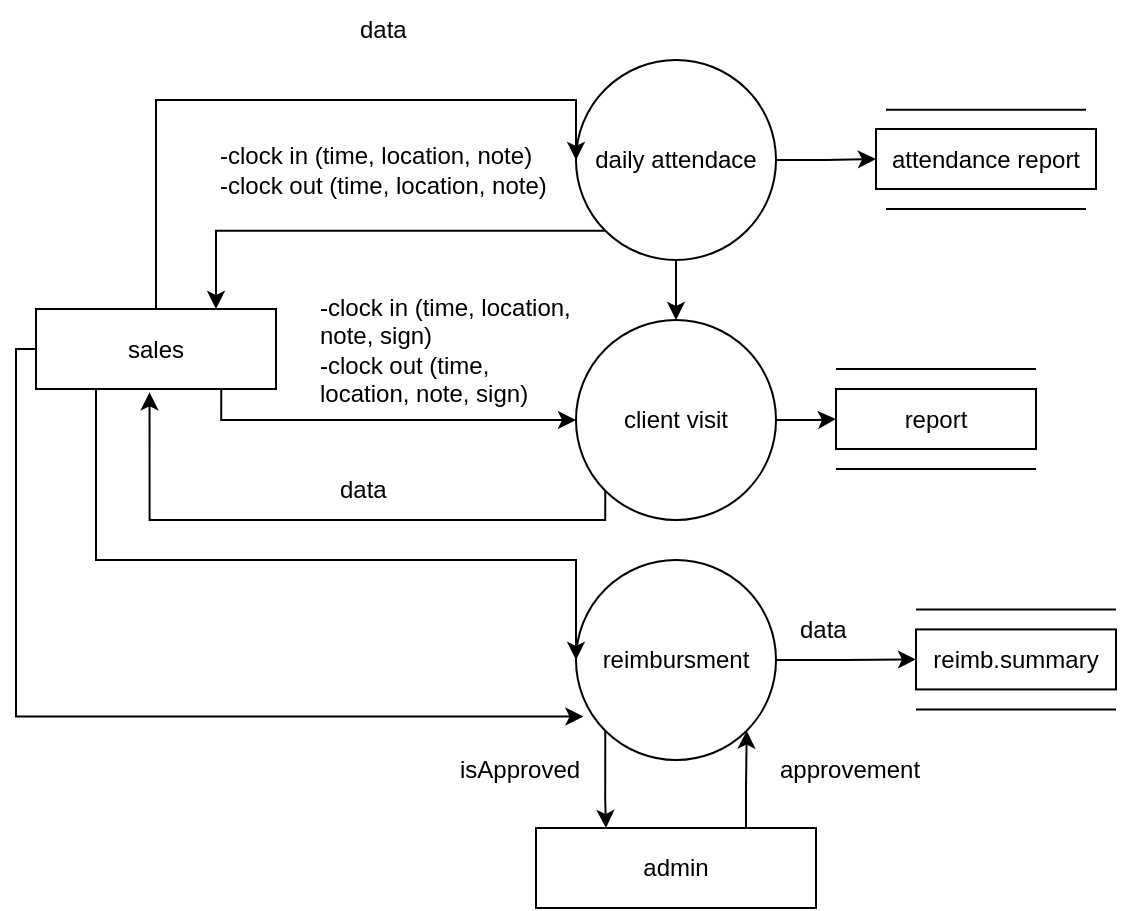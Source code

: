 <mxfile version="22.0.5" type="github">
  <diagram name="Page-1" id="kC4iVRGY36I7MeXufBOy">
    <mxGraphModel dx="880" dy="516" grid="1" gridSize="10" guides="1" tooltips="1" connect="1" arrows="1" fold="1" page="1" pageScale="1" pageWidth="850" pageHeight="1100" math="0" shadow="0">
      <root>
        <mxCell id="0" />
        <mxCell id="1" parent="0" />
        <mxCell id="b65I5vJxVUFin6rgQyXT-40" style="edgeStyle=orthogonalEdgeStyle;rounded=0;orthogonalLoop=1;jettySize=auto;html=1;exitX=1;exitY=0.5;exitDx=0;exitDy=0;entryX=0;entryY=0.5;entryDx=0;entryDy=0;" edge="1" parent="1" source="b65I5vJxVUFin6rgQyXT-8" target="b65I5vJxVUFin6rgQyXT-28">
          <mxGeometry relative="1" as="geometry" />
        </mxCell>
        <mxCell id="b65I5vJxVUFin6rgQyXT-41" style="edgeStyle=orthogonalEdgeStyle;rounded=0;orthogonalLoop=1;jettySize=auto;html=1;exitX=0.5;exitY=1;exitDx=0;exitDy=0;entryX=0.5;entryY=0;entryDx=0;entryDy=0;" edge="1" parent="1" source="b65I5vJxVUFin6rgQyXT-8" target="b65I5vJxVUFin6rgQyXT-10">
          <mxGeometry relative="1" as="geometry" />
        </mxCell>
        <mxCell id="b65I5vJxVUFin6rgQyXT-46" style="edgeStyle=orthogonalEdgeStyle;rounded=0;orthogonalLoop=1;jettySize=auto;html=1;exitX=0;exitY=1;exitDx=0;exitDy=0;entryX=0.75;entryY=0;entryDx=0;entryDy=0;" edge="1" parent="1" source="b65I5vJxVUFin6rgQyXT-8" target="b65I5vJxVUFin6rgQyXT-12">
          <mxGeometry relative="1" as="geometry">
            <Array as="points">
              <mxPoint x="180" y="445" />
            </Array>
          </mxGeometry>
        </mxCell>
        <mxCell id="b65I5vJxVUFin6rgQyXT-8" value="daily attendace" style="ellipse;whiteSpace=wrap;html=1;aspect=fixed;" vertex="1" parent="1">
          <mxGeometry x="360" y="360" width="100" height="100" as="geometry" />
        </mxCell>
        <mxCell id="b65I5vJxVUFin6rgQyXT-63" style="edgeStyle=orthogonalEdgeStyle;rounded=0;orthogonalLoop=1;jettySize=auto;html=1;exitX=0;exitY=1;exitDx=0;exitDy=0;entryX=0.25;entryY=0;entryDx=0;entryDy=0;" edge="1" parent="1" source="b65I5vJxVUFin6rgQyXT-9" target="b65I5vJxVUFin6rgQyXT-13">
          <mxGeometry relative="1" as="geometry" />
        </mxCell>
        <mxCell id="b65I5vJxVUFin6rgQyXT-68" style="edgeStyle=orthogonalEdgeStyle;rounded=0;orthogonalLoop=1;jettySize=auto;html=1;exitX=1;exitY=0.5;exitDx=0;exitDy=0;entryX=0;entryY=0.5;entryDx=0;entryDy=0;" edge="1" parent="1" source="b65I5vJxVUFin6rgQyXT-9" target="b65I5vJxVUFin6rgQyXT-18">
          <mxGeometry relative="1" as="geometry" />
        </mxCell>
        <mxCell id="b65I5vJxVUFin6rgQyXT-9" value="reimbursment" style="ellipse;whiteSpace=wrap;html=1;aspect=fixed;" vertex="1" parent="1">
          <mxGeometry x="360" y="610" width="100" height="100" as="geometry" />
        </mxCell>
        <mxCell id="b65I5vJxVUFin6rgQyXT-45" style="edgeStyle=orthogonalEdgeStyle;rounded=0;orthogonalLoop=1;jettySize=auto;html=1;exitX=1;exitY=0.5;exitDx=0;exitDy=0;" edge="1" parent="1" source="b65I5vJxVUFin6rgQyXT-10" target="b65I5vJxVUFin6rgQyXT-25">
          <mxGeometry relative="1" as="geometry" />
        </mxCell>
        <mxCell id="b65I5vJxVUFin6rgQyXT-48" style="edgeStyle=orthogonalEdgeStyle;rounded=0;orthogonalLoop=1;jettySize=auto;html=1;exitX=0;exitY=1;exitDx=0;exitDy=0;entryX=0.473;entryY=1.041;entryDx=0;entryDy=0;entryPerimeter=0;" edge="1" parent="1" source="b65I5vJxVUFin6rgQyXT-10" target="b65I5vJxVUFin6rgQyXT-12">
          <mxGeometry relative="1" as="geometry">
            <Array as="points">
              <mxPoint x="375" y="590" />
              <mxPoint x="147" y="590" />
            </Array>
          </mxGeometry>
        </mxCell>
        <mxCell id="b65I5vJxVUFin6rgQyXT-10" value="client visit" style="ellipse;whiteSpace=wrap;html=1;aspect=fixed;" vertex="1" parent="1">
          <mxGeometry x="360" y="490" width="100" height="100" as="geometry" />
        </mxCell>
        <mxCell id="b65I5vJxVUFin6rgQyXT-32" style="edgeStyle=orthogonalEdgeStyle;rounded=0;orthogonalLoop=1;jettySize=auto;html=1;exitX=0.5;exitY=0;exitDx=0;exitDy=0;entryX=0;entryY=0.5;entryDx=0;entryDy=0;" edge="1" parent="1" source="b65I5vJxVUFin6rgQyXT-12" target="b65I5vJxVUFin6rgQyXT-8">
          <mxGeometry relative="1" as="geometry">
            <Array as="points">
              <mxPoint x="150" y="380" />
              <mxPoint x="360" y="380" />
            </Array>
          </mxGeometry>
        </mxCell>
        <mxCell id="b65I5vJxVUFin6rgQyXT-79" style="edgeStyle=orthogonalEdgeStyle;rounded=0;orthogonalLoop=1;jettySize=auto;html=1;exitX=0.25;exitY=1;exitDx=0;exitDy=0;entryX=0;entryY=0.5;entryDx=0;entryDy=0;" edge="1" parent="1" source="b65I5vJxVUFin6rgQyXT-12" target="b65I5vJxVUFin6rgQyXT-9">
          <mxGeometry relative="1" as="geometry">
            <Array as="points">
              <mxPoint x="120" y="610" />
              <mxPoint x="360" y="610" />
            </Array>
          </mxGeometry>
        </mxCell>
        <mxCell id="b65I5vJxVUFin6rgQyXT-12" value="sales" style="rounded=0;whiteSpace=wrap;html=1;" vertex="1" parent="1">
          <mxGeometry x="90" y="484.5" width="120" height="40" as="geometry" />
        </mxCell>
        <mxCell id="b65I5vJxVUFin6rgQyXT-67" style="edgeStyle=orthogonalEdgeStyle;rounded=0;orthogonalLoop=1;jettySize=auto;html=1;exitX=0.75;exitY=0;exitDx=0;exitDy=0;entryX=1;entryY=1;entryDx=0;entryDy=0;" edge="1" parent="1" source="b65I5vJxVUFin6rgQyXT-13" target="b65I5vJxVUFin6rgQyXT-9">
          <mxGeometry relative="1" as="geometry" />
        </mxCell>
        <mxCell id="b65I5vJxVUFin6rgQyXT-13" value="admin" style="rounded=0;whiteSpace=wrap;html=1;" vertex="1" parent="1">
          <mxGeometry x="340" y="744" width="140" height="40" as="geometry" />
        </mxCell>
        <mxCell id="b65I5vJxVUFin6rgQyXT-17" style="edgeStyle=orthogonalEdgeStyle;rounded=0;orthogonalLoop=1;jettySize=auto;html=1;exitX=0.5;exitY=1;exitDx=0;exitDy=0;" edge="1" parent="1">
          <mxGeometry relative="1" as="geometry">
            <mxPoint x="580" y="674.71" as="sourcePoint" />
            <mxPoint x="580" y="674.71" as="targetPoint" />
          </mxGeometry>
        </mxCell>
        <mxCell id="b65I5vJxVUFin6rgQyXT-18" value="reimb.summary" style="rounded=0;whiteSpace=wrap;html=1;" vertex="1" parent="1">
          <mxGeometry x="530" y="644.71" width="100" height="30" as="geometry" />
        </mxCell>
        <mxCell id="b65I5vJxVUFin6rgQyXT-21" value="" style="endArrow=none;html=1;rounded=0;" edge="1" parent="1">
          <mxGeometry width="50" height="50" relative="1" as="geometry">
            <mxPoint x="530" y="634.71" as="sourcePoint" />
            <mxPoint x="630" y="634.71" as="targetPoint" />
          </mxGeometry>
        </mxCell>
        <mxCell id="b65I5vJxVUFin6rgQyXT-23" value="" style="endArrow=none;html=1;rounded=0;" edge="1" parent="1">
          <mxGeometry width="50" height="50" relative="1" as="geometry">
            <mxPoint x="530" y="684.71" as="sourcePoint" />
            <mxPoint x="630" y="684.71" as="targetPoint" />
          </mxGeometry>
        </mxCell>
        <mxCell id="b65I5vJxVUFin6rgQyXT-25" value="report" style="rounded=0;whiteSpace=wrap;html=1;" vertex="1" parent="1">
          <mxGeometry x="490" y="524.5" width="100" height="30" as="geometry" />
        </mxCell>
        <mxCell id="b65I5vJxVUFin6rgQyXT-26" value="" style="endArrow=none;html=1;rounded=0;" edge="1" parent="1">
          <mxGeometry width="50" height="50" relative="1" as="geometry">
            <mxPoint x="490" y="514.5" as="sourcePoint" />
            <mxPoint x="590" y="514.5" as="targetPoint" />
          </mxGeometry>
        </mxCell>
        <mxCell id="b65I5vJxVUFin6rgQyXT-27" value="" style="endArrow=none;html=1;rounded=0;" edge="1" parent="1">
          <mxGeometry width="50" height="50" relative="1" as="geometry">
            <mxPoint x="490" y="564.5" as="sourcePoint" />
            <mxPoint x="590" y="564.5" as="targetPoint" />
          </mxGeometry>
        </mxCell>
        <mxCell id="b65I5vJxVUFin6rgQyXT-28" value="attendance report" style="rounded=0;whiteSpace=wrap;html=1;align=center;" vertex="1" parent="1">
          <mxGeometry x="510" y="394.5" width="110" height="30" as="geometry" />
        </mxCell>
        <mxCell id="b65I5vJxVUFin6rgQyXT-29" value="" style="endArrow=none;html=1;rounded=0;align=center;" edge="1" parent="1">
          <mxGeometry width="50" height="50" relative="1" as="geometry">
            <mxPoint x="515" y="384.83" as="sourcePoint" />
            <mxPoint x="615" y="384.83" as="targetPoint" />
          </mxGeometry>
        </mxCell>
        <mxCell id="b65I5vJxVUFin6rgQyXT-30" value="" style="endArrow=none;html=1;rounded=0;align=center;" edge="1" parent="1">
          <mxGeometry width="50" height="50" relative="1" as="geometry">
            <mxPoint x="515" y="434.5" as="sourcePoint" />
            <mxPoint x="615" y="434.5" as="targetPoint" />
          </mxGeometry>
        </mxCell>
        <mxCell id="b65I5vJxVUFin6rgQyXT-35" value="-clock in (time, location, note)&lt;br&gt;-clock out (time, location, note)" style="text;html=1;strokeColor=none;fillColor=none;align=left;verticalAlign=middle;whiteSpace=wrap;rounded=0;" vertex="1" parent="1">
          <mxGeometry x="180" y="400" width="180" height="30" as="geometry" />
        </mxCell>
        <mxCell id="b65I5vJxVUFin6rgQyXT-43" style="edgeStyle=orthogonalEdgeStyle;rounded=0;orthogonalLoop=1;jettySize=auto;html=1;exitX=0.772;exitY=0.988;exitDx=0;exitDy=0;entryX=0;entryY=0.5;entryDx=0;entryDy=0;exitPerimeter=0;" edge="1" parent="1" source="b65I5vJxVUFin6rgQyXT-12" target="b65I5vJxVUFin6rgQyXT-10">
          <mxGeometry relative="1" as="geometry">
            <Array as="points">
              <mxPoint x="183" y="540" />
            </Array>
          </mxGeometry>
        </mxCell>
        <mxCell id="b65I5vJxVUFin6rgQyXT-44" value="-clock in (time, location, note, sign)&lt;br&gt;-clock out (time, location, note, sign)" style="text;html=1;strokeColor=none;fillColor=none;align=left;verticalAlign=middle;whiteSpace=wrap;rounded=0;" vertex="1" parent="1">
          <mxGeometry x="230" y="484.5" width="130" height="40" as="geometry" />
        </mxCell>
        <mxCell id="b65I5vJxVUFin6rgQyXT-47" value="data" style="text;html=1;strokeColor=none;fillColor=none;align=left;verticalAlign=middle;whiteSpace=wrap;rounded=0;" vertex="1" parent="1">
          <mxGeometry x="250" y="330" width="40" height="30" as="geometry" />
        </mxCell>
        <mxCell id="b65I5vJxVUFin6rgQyXT-49" value="data" style="text;html=1;strokeColor=none;fillColor=none;align=left;verticalAlign=middle;whiteSpace=wrap;rounded=0;" vertex="1" parent="1">
          <mxGeometry x="240" y="560" width="40" height="30" as="geometry" />
        </mxCell>
        <mxCell id="b65I5vJxVUFin6rgQyXT-69" value="isApproved" style="text;html=1;strokeColor=none;fillColor=none;align=left;verticalAlign=middle;whiteSpace=wrap;rounded=0;" vertex="1" parent="1">
          <mxGeometry x="300" y="700" width="70" height="30" as="geometry" />
        </mxCell>
        <mxCell id="b65I5vJxVUFin6rgQyXT-71" value="approvement" style="text;html=1;strokeColor=none;fillColor=none;align=left;verticalAlign=middle;whiteSpace=wrap;rounded=0;" vertex="1" parent="1">
          <mxGeometry x="460" y="700" width="80" height="30" as="geometry" />
        </mxCell>
        <mxCell id="b65I5vJxVUFin6rgQyXT-72" value="data" style="text;html=1;strokeColor=none;fillColor=none;align=left;verticalAlign=middle;whiteSpace=wrap;rounded=0;" vertex="1" parent="1">
          <mxGeometry x="470" y="630" width="30" height="30" as="geometry" />
        </mxCell>
        <mxCell id="b65I5vJxVUFin6rgQyXT-80" style="edgeStyle=orthogonalEdgeStyle;rounded=0;orthogonalLoop=1;jettySize=auto;html=1;exitX=0;exitY=0.5;exitDx=0;exitDy=0;entryX=0.037;entryY=0.783;entryDx=0;entryDy=0;entryPerimeter=0;" edge="1" parent="1" source="b65I5vJxVUFin6rgQyXT-12" target="b65I5vJxVUFin6rgQyXT-9">
          <mxGeometry relative="1" as="geometry">
            <Array as="points">
              <mxPoint x="80" y="504" />
              <mxPoint x="80" y="688" />
            </Array>
          </mxGeometry>
        </mxCell>
      </root>
    </mxGraphModel>
  </diagram>
</mxfile>
